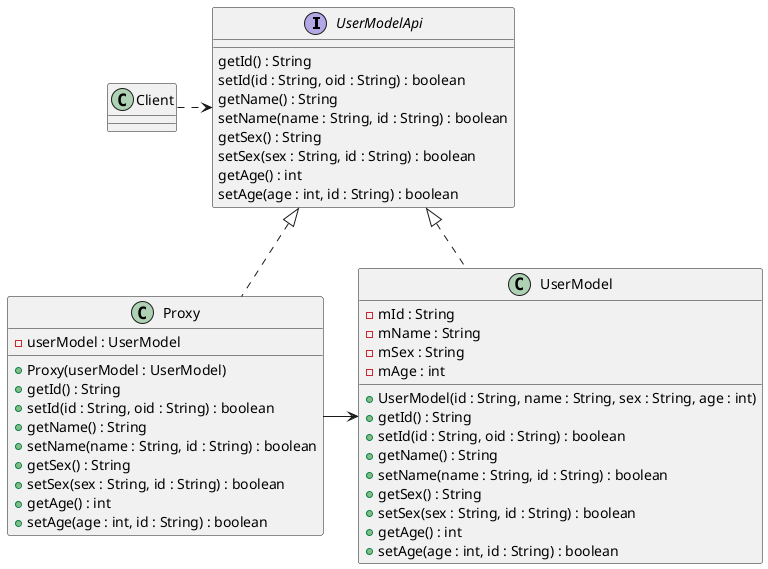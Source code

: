 @startuml

interface UserModelApi {
  getId() : String
  setId(id : String, oid : String) : boolean
  getName() : String
  setName(name : String, id : String) : boolean
  getSex() : String
  setSex(sex : String, id : String) : boolean
  getAge() : int
  setAge(age : int, id : String) : boolean
}
class UserModel {
  - mId : String
  - mName : String
  - mSex : String
  - mAge : int
  + UserModel(id : String, name : String, sex : String, age : int)
  + getId() : String
  + setId(id : String, oid : String) : boolean
  + getName() : String
  + setName(name : String, id : String) : boolean
  + getSex() : String
  + setSex(sex : String, id : String) : boolean
  + getAge() : int
  + setAge(age : int, id : String) : boolean
}
class Proxy {
  - userModel : UserModel
  + Proxy(userModel : UserModel)
  + getId() : String
  + setId(id : String, oid : String) : boolean
  + getName() : String
  + setName(name : String, id : String) : boolean
  + getSex() : String
  + setSex(sex : String, id : String) : boolean
  + getAge() : int
  + setAge(age : int, id : String) : boolean
}

UserModelApi <|.. UserModel
UserModelApi <|.. Proxy

Proxy -> UserModel

Client .> UserModelApi

@enduml